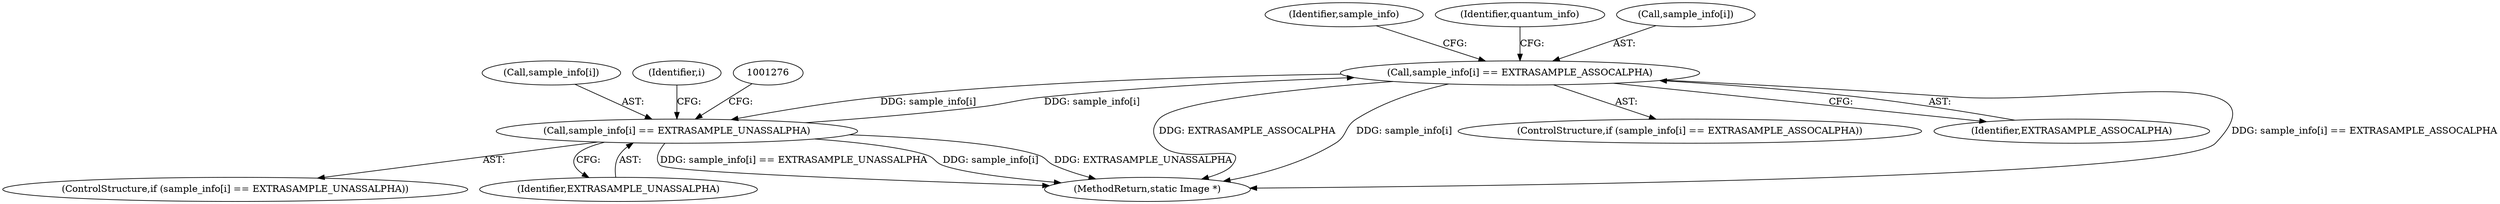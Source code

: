 digraph "0_ImageMagick_2bb6941a2d557f26a2f2049ade466e118eeaab91@array" {
"1001253" [label="(Call,sample_info[i] == EXTRASAMPLE_ASSOCALPHA)"];
"1001270" [label="(Call,sample_info[i] == EXTRASAMPLE_UNASSALPHA)"];
"1001253" [label="(Call,sample_info[i] == EXTRASAMPLE_ASSOCALPHA)"];
"1001271" [label="(Call,sample_info[i])"];
"1003406" [label="(MethodReturn,static Image *)"];
"1001272" [label="(Identifier,sample_info)"];
"1001260" [label="(Identifier,quantum_info)"];
"1001253" [label="(Call,sample_info[i] == EXTRASAMPLE_ASSOCALPHA)"];
"1001269" [label="(ControlStructure,if (sample_info[i] == EXTRASAMPLE_UNASSALPHA))"];
"1001274" [label="(Identifier,EXTRASAMPLE_UNASSALPHA)"];
"1001254" [label="(Call,sample_info[i])"];
"1001252" [label="(ControlStructure,if (sample_info[i] == EXTRASAMPLE_ASSOCALPHA))"];
"1001257" [label="(Identifier,EXTRASAMPLE_ASSOCALPHA)"];
"1001245" [label="(Identifier,i)"];
"1001270" [label="(Call,sample_info[i] == EXTRASAMPLE_UNASSALPHA)"];
"1001253" -> "1001252"  [label="AST: "];
"1001253" -> "1001257"  [label="CFG: "];
"1001254" -> "1001253"  [label="AST: "];
"1001257" -> "1001253"  [label="AST: "];
"1001260" -> "1001253"  [label="CFG: "];
"1001272" -> "1001253"  [label="CFG: "];
"1001253" -> "1003406"  [label="DDG: sample_info[i] == EXTRASAMPLE_ASSOCALPHA"];
"1001253" -> "1003406"  [label="DDG: EXTRASAMPLE_ASSOCALPHA"];
"1001253" -> "1003406"  [label="DDG: sample_info[i]"];
"1001270" -> "1001253"  [label="DDG: sample_info[i]"];
"1001253" -> "1001270"  [label="DDG: sample_info[i]"];
"1001270" -> "1001269"  [label="AST: "];
"1001270" -> "1001274"  [label="CFG: "];
"1001271" -> "1001270"  [label="AST: "];
"1001274" -> "1001270"  [label="AST: "];
"1001276" -> "1001270"  [label="CFG: "];
"1001245" -> "1001270"  [label="CFG: "];
"1001270" -> "1003406"  [label="DDG: sample_info[i] == EXTRASAMPLE_UNASSALPHA"];
"1001270" -> "1003406"  [label="DDG: sample_info[i]"];
"1001270" -> "1003406"  [label="DDG: EXTRASAMPLE_UNASSALPHA"];
}
